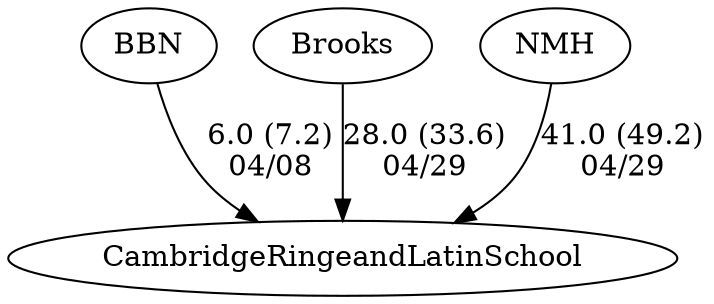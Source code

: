 digraph girls4foursCambridgeRingeandLatinSchool {BBN [URL="girls4foursCambridgeRingeandLatinSchoolBBN.html"];Brooks [URL="girls4foursCambridgeRingeandLatinSchoolBrooks.html"];CambridgeRingeandLatinSchool [URL="girls4foursCambridgeRingeandLatinSchoolCambridgeRingeandLatinSchool.html"];NMH [URL="girls4foursCambridgeRingeandLatinSchoolNMH.html"];NMH -> CambridgeRingeandLatinSchool[label="41.0 (49.2)
04/29", weight="59", tooltip="NEIRA Boys & Girls Fours,Northfield Mount Hermon, Brooks School, Cambridge Rindge & Latin			
Distance: Approx. 1250 Conditions: Significant head current, course slightly under the full 1500 m. Calm water and occasional drizzle.
None", URL="http://www.row2k.com/results/resultspage.cfm?UID=6B0B61A81F7CAE8C8A32C8CDB18E91ED&cat=5", random="random"]; 
Brooks -> CambridgeRingeandLatinSchool[label="28.0 (33.6)
04/29", weight="72", tooltip="NEIRA Boys & Girls Fours,Northfield Mount Hermon, Brooks School, Cambridge Rindge & Latin			
Distance: Approx. 1250 Conditions: Significant head current, course slightly under the full 1500 m. Calm water and occasional drizzle.
None", URL="http://www.row2k.com/results/resultspage.cfm?UID=6B0B61A81F7CAE8C8A32C8CDB18E91ED&cat=5", random="random"]; 
BBN -> CambridgeRingeandLatinSchool[label="6.0 (7.2)
04/08", weight="94", tooltip="NEIRA Boys & Girls Fours,Cambridge Mayor's Cup: CRLS vs. BB&N			
Distance: 1250 m Conditions: Brisk but bright and sunny, 10-15 mph cross-tail wind, becoming more cross and less tail over the afternoon. Order of races was boys/girls, 4/5V, 3V, 2V, 1V. Comments: All floating starts. Boys' 4/5V race started 1+ length over the line. 
The Mayor's Cup trophies for the 1V races stay with BB&N (boys) and CRLS (girls).
Thanks to BB&N and congratulations to all for a great day of early season racing!
None", URL="http://www.row2k.com/results/resultspage.cfm?UID=F97C64017C4CB0D51F42090A16048CB5&cat=5", random="random"]}